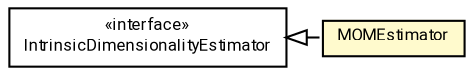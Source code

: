 #!/usr/local/bin/dot
#
# Class diagram 
# Generated by UMLGraph version R5_7_2-60-g0e99a6 (http://www.spinellis.gr/umlgraph/)
#

digraph G {
	graph [fontnames="svg"]
	edge [fontname="Roboto",fontsize=7,labelfontname="Roboto",labelfontsize=7,color="black"];
	node [fontname="Roboto",fontcolor="black",fontsize=8,shape=plaintext,margin=0,width=0,height=0];
	nodesep=0.15;
	ranksep=0.25;
	rankdir=LR;
	// de.lmu.ifi.dbs.elki.math.statistics.intrinsicdimensionality.IntrinsicDimensionalityEstimator
	c6676859 [label=<<table title="de.lmu.ifi.dbs.elki.math.statistics.intrinsicdimensionality.IntrinsicDimensionalityEstimator" border="0" cellborder="1" cellspacing="0" cellpadding="2" href="IntrinsicDimensionalityEstimator.html" target="_parent">
		<tr><td><table border="0" cellspacing="0" cellpadding="1">
		<tr><td align="center" balign="center"> &#171;interface&#187; </td></tr>
		<tr><td align="center" balign="center"> <font face="Roboto">IntrinsicDimensionalityEstimator</font> </td></tr>
		</table></td></tr>
		</table>>, URL="IntrinsicDimensionalityEstimator.html"];
	// de.lmu.ifi.dbs.elki.math.statistics.intrinsicdimensionality.MOMEstimator
	c6676868 [label=<<table title="de.lmu.ifi.dbs.elki.math.statistics.intrinsicdimensionality.MOMEstimator" border="0" cellborder="1" cellspacing="0" cellpadding="2" bgcolor="lemonChiffon" href="MOMEstimator.html" target="_parent">
		<tr><td><table border="0" cellspacing="0" cellpadding="1">
		<tr><td align="center" balign="center"> <font face="Roboto">MOMEstimator</font> </td></tr>
		</table></td></tr>
		</table>>, URL="MOMEstimator.html"];
	// de.lmu.ifi.dbs.elki.math.statistics.intrinsicdimensionality.MOMEstimator implements de.lmu.ifi.dbs.elki.math.statistics.intrinsicdimensionality.IntrinsicDimensionalityEstimator
	c6676859 -> c6676868 [arrowtail=empty,style=dashed,dir=back,weight=9];
}

